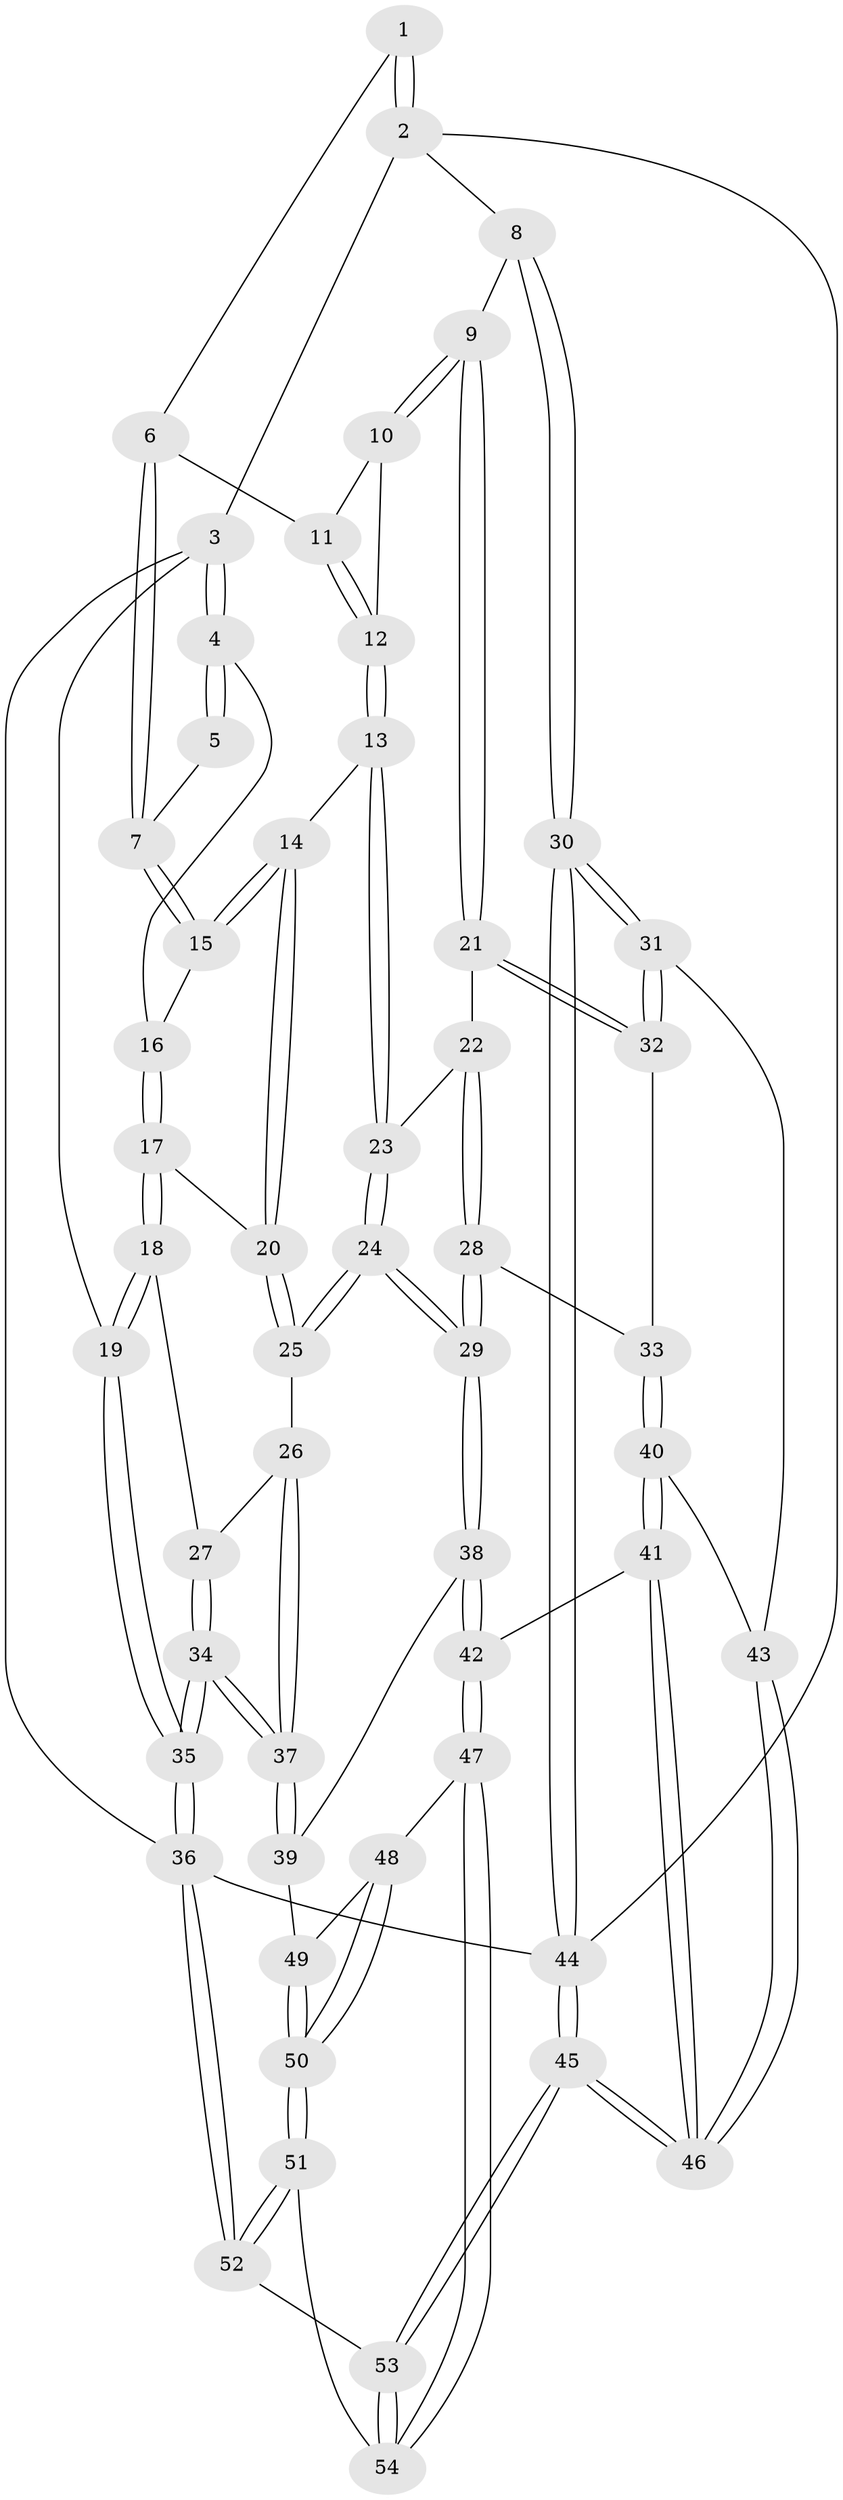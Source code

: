 // coarse degree distribution, {3: 0.16666666666666666, 7: 0.06666666666666667, 4: 0.4666666666666667, 5: 0.3}
// Generated by graph-tools (version 1.1) at 2025/24/03/03/25 07:24:31]
// undirected, 54 vertices, 132 edges
graph export_dot {
graph [start="1"]
  node [color=gray90,style=filled];
  1 [pos="+0.7268455190280142+0"];
  2 [pos="+1+0"];
  3 [pos="+0+0"];
  4 [pos="+0+0"];
  5 [pos="+0.34636972727190884+0"];
  6 [pos="+0.7041903847109565+0"];
  7 [pos="+0.4835229317807161+0.15956241649986233"];
  8 [pos="+1+0.1887193304224371"];
  9 [pos="+0.8969069256407414+0.2588126678452347"];
  10 [pos="+0.7679394574141506+0.1367982333264775"];
  11 [pos="+0.7221494674603793+0.021395336773846977"];
  12 [pos="+0.5490104289204532+0.23776477627648707"];
  13 [pos="+0.5356728685130865+0.24696895493376833"];
  14 [pos="+0.4943535589139803+0.21983774709059806"];
  15 [pos="+0.48124914794340723+0.18521505758864815"];
  16 [pos="+0.27653198707797144+0.13316978259990223"];
  17 [pos="+0.2637521223369256+0.29498781891401543"];
  18 [pos="+0+0.23781293095803643"];
  19 [pos="+0+0.22006190396732803"];
  20 [pos="+0.3204496985828709+0.34306713715222575"];
  21 [pos="+0.7429098302915065+0.4057727049408173"];
  22 [pos="+0.6752837144082205+0.3861634206521518"];
  23 [pos="+0.6022033851227667+0.3509411188001558"];
  24 [pos="+0.3914205168444102+0.5476214343542146"];
  25 [pos="+0.30793336306811436+0.4989966102399686"];
  26 [pos="+0.25750081336102004+0.5114256583676161"];
  27 [pos="+0.12189479445958815+0.47287373379842645"];
  28 [pos="+0.5315932106464752+0.6034911818737164"];
  29 [pos="+0.4296884674690923+0.6168016147232996"];
  30 [pos="+1+0.6657942240520998"];
  31 [pos="+0.9180991772583648+0.6568835717884508"];
  32 [pos="+0.7821396374312244+0.5536951906910448"];
  33 [pos="+0.6736170955047608+0.6282849652784749"];
  34 [pos="+0+0.9088533396163629"];
  35 [pos="+0+1"];
  36 [pos="+0+1"];
  37 [pos="+0.12654203726512095+0.8005426325950408"];
  38 [pos="+0.4273745687375533+0.6622057317545194"];
  39 [pos="+0.3029892256115809+0.7828760836548171"];
  40 [pos="+0.6302734294658708+0.8028401497476665"];
  41 [pos="+0.6062913254189083+0.8390322948939053"];
  42 [pos="+0.5738083720965262+0.8467339647829485"];
  43 [pos="+0.8759255673754255+0.7148942591641896"];
  44 [pos="+1+1"];
  45 [pos="+1+1"];
  46 [pos="+0.7954461534897408+0.9464527524265511"];
  47 [pos="+0.5666389982708413+0.8567031269011808"];
  48 [pos="+0.43238229021392893+0.8776309881939302"];
  49 [pos="+0.31749521632318484+0.803841054927217"];
  50 [pos="+0.34736216547908905+0.9799981321933248"];
  51 [pos="+0.3236332360990659+1"];
  52 [pos="+0.2188619531298671+1"];
  53 [pos="+0.5671540351749063+1"];
  54 [pos="+0.5599928046218634+0.8875367314570125"];
  1 -- 2;
  1 -- 2;
  1 -- 6;
  2 -- 3;
  2 -- 8;
  2 -- 44;
  3 -- 4;
  3 -- 4;
  3 -- 19;
  3 -- 36;
  4 -- 5;
  4 -- 5;
  4 -- 16;
  5 -- 7;
  6 -- 7;
  6 -- 7;
  6 -- 11;
  7 -- 15;
  7 -- 15;
  8 -- 9;
  8 -- 30;
  8 -- 30;
  9 -- 10;
  9 -- 10;
  9 -- 21;
  9 -- 21;
  10 -- 11;
  10 -- 12;
  11 -- 12;
  11 -- 12;
  12 -- 13;
  12 -- 13;
  13 -- 14;
  13 -- 23;
  13 -- 23;
  14 -- 15;
  14 -- 15;
  14 -- 20;
  14 -- 20;
  15 -- 16;
  16 -- 17;
  16 -- 17;
  17 -- 18;
  17 -- 18;
  17 -- 20;
  18 -- 19;
  18 -- 19;
  18 -- 27;
  19 -- 35;
  19 -- 35;
  20 -- 25;
  20 -- 25;
  21 -- 22;
  21 -- 32;
  21 -- 32;
  22 -- 23;
  22 -- 28;
  22 -- 28;
  23 -- 24;
  23 -- 24;
  24 -- 25;
  24 -- 25;
  24 -- 29;
  24 -- 29;
  25 -- 26;
  26 -- 27;
  26 -- 37;
  26 -- 37;
  27 -- 34;
  27 -- 34;
  28 -- 29;
  28 -- 29;
  28 -- 33;
  29 -- 38;
  29 -- 38;
  30 -- 31;
  30 -- 31;
  30 -- 44;
  30 -- 44;
  31 -- 32;
  31 -- 32;
  31 -- 43;
  32 -- 33;
  33 -- 40;
  33 -- 40;
  34 -- 35;
  34 -- 35;
  34 -- 37;
  34 -- 37;
  35 -- 36;
  35 -- 36;
  36 -- 52;
  36 -- 52;
  36 -- 44;
  37 -- 39;
  37 -- 39;
  38 -- 39;
  38 -- 42;
  38 -- 42;
  39 -- 49;
  40 -- 41;
  40 -- 41;
  40 -- 43;
  41 -- 42;
  41 -- 46;
  41 -- 46;
  42 -- 47;
  42 -- 47;
  43 -- 46;
  43 -- 46;
  44 -- 45;
  44 -- 45;
  45 -- 46;
  45 -- 46;
  45 -- 53;
  45 -- 53;
  47 -- 48;
  47 -- 54;
  47 -- 54;
  48 -- 49;
  48 -- 50;
  48 -- 50;
  49 -- 50;
  49 -- 50;
  50 -- 51;
  50 -- 51;
  51 -- 52;
  51 -- 52;
  51 -- 54;
  52 -- 53;
  53 -- 54;
  53 -- 54;
}

